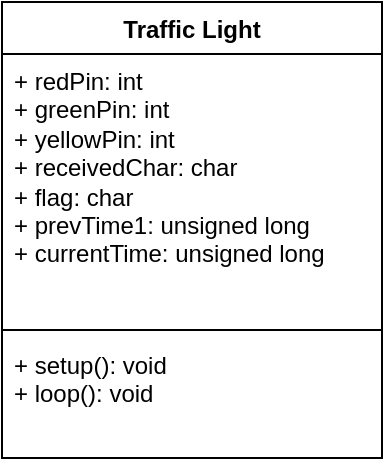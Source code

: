 <mxfile version="24.8.8">
  <diagram name="Page-1" id="2bzw6A4bozwZBj2D4lcH">
    <mxGraphModel dx="1969" dy="767" grid="1" gridSize="10" guides="1" tooltips="1" connect="1" arrows="1" fold="1" page="1" pageScale="1" pageWidth="850" pageHeight="1100" math="0" shadow="0">
      <root>
        <mxCell id="0" />
        <mxCell id="1" parent="0" />
        <mxCell id="0BV4fpDxyyGLDX-zOax5-3" value="Traffic Light" style="swimlane;fontStyle=1;align=center;verticalAlign=top;childLayout=stackLayout;horizontal=1;startSize=26;horizontalStack=0;resizeParent=1;resizeParentMax=0;resizeLast=0;collapsible=1;marginBottom=0;whiteSpace=wrap;html=1;" vertex="1" parent="1">
          <mxGeometry x="310" y="210" width="190" height="228" as="geometry">
            <mxRectangle x="310" y="210" width="100" height="30" as="alternateBounds" />
          </mxGeometry>
        </mxCell>
        <mxCell id="0BV4fpDxyyGLDX-zOax5-4" value="&lt;div&gt;+ redPin: int&lt;/div&gt;&lt;div&gt;+ greenPin: int&lt;/div&gt;&lt;div&gt;+ yellowPin: int&lt;/div&gt;&lt;div&gt;+ receivedChar: char&lt;/div&gt;&lt;div&gt;+ flag: char&lt;/div&gt;&lt;div&gt;+ prevTime1: unsigned long&lt;/div&gt;&lt;div&gt;+&lt;span style=&quot;background-color: initial;&quot;&gt;&amp;nbsp;currentTime&lt;/span&gt;&lt;span style=&quot;background-color: initial;&quot;&gt;: unsigned long&lt;/span&gt;&lt;/div&gt;" style="text;strokeColor=none;fillColor=none;align=left;verticalAlign=top;spacingLeft=4;spacingRight=4;overflow=hidden;rotatable=0;points=[[0,0.5],[1,0.5]];portConstraint=eastwest;whiteSpace=wrap;html=1;" vertex="1" parent="0BV4fpDxyyGLDX-zOax5-3">
          <mxGeometry y="26" width="190" height="134" as="geometry" />
        </mxCell>
        <mxCell id="0BV4fpDxyyGLDX-zOax5-5" value="" style="line;strokeWidth=1;fillColor=none;align=left;verticalAlign=middle;spacingTop=-1;spacingLeft=3;spacingRight=3;rotatable=0;labelPosition=right;points=[];portConstraint=eastwest;strokeColor=inherit;" vertex="1" parent="0BV4fpDxyyGLDX-zOax5-3">
          <mxGeometry y="160" width="190" height="8" as="geometry" />
        </mxCell>
        <mxCell id="0BV4fpDxyyGLDX-zOax5-6" value="+ setup(): void&lt;div&gt;+ loop(): void&lt;/div&gt;" style="text;strokeColor=none;fillColor=none;align=left;verticalAlign=top;spacingLeft=4;spacingRight=4;overflow=hidden;rotatable=0;points=[[0,0.5],[1,0.5]];portConstraint=eastwest;whiteSpace=wrap;html=1;" vertex="1" parent="0BV4fpDxyyGLDX-zOax5-3">
          <mxGeometry y="168" width="190" height="60" as="geometry" />
        </mxCell>
      </root>
    </mxGraphModel>
  </diagram>
</mxfile>
